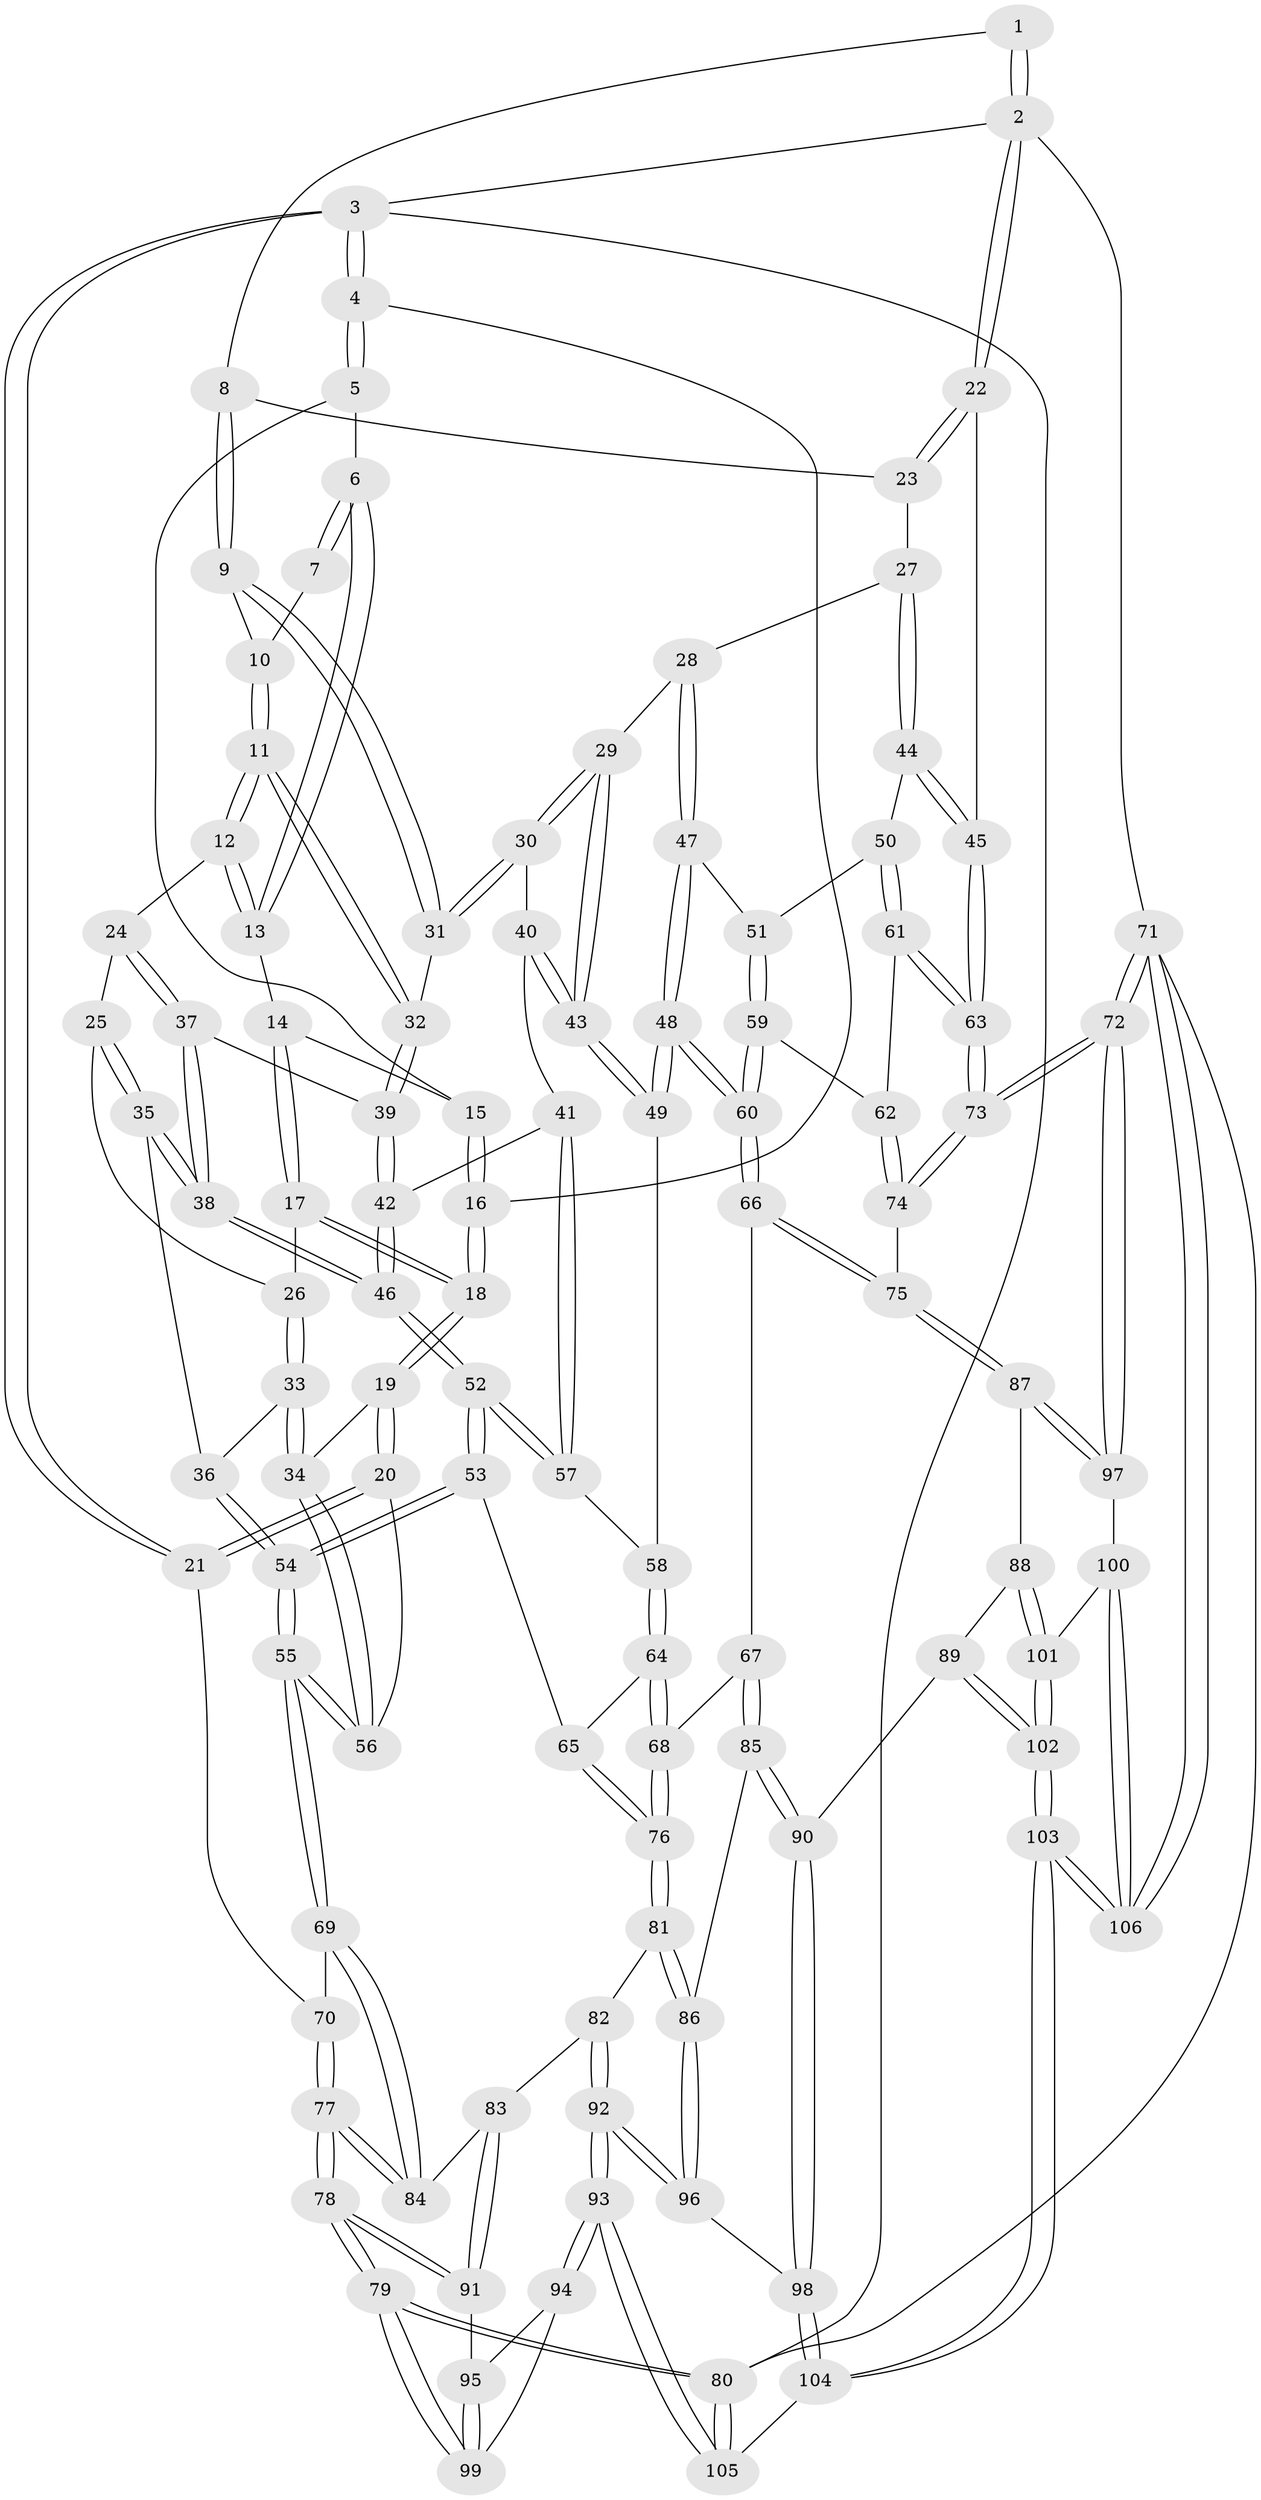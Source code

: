 // Generated by graph-tools (version 1.1) at 2025/11/02/27/25 16:11:57]
// undirected, 106 vertices, 262 edges
graph export_dot {
graph [start="1"]
  node [color=gray90,style=filled];
  1 [pos="+0.7451380715837186+0"];
  2 [pos="+1+0"];
  3 [pos="+0+0"];
  4 [pos="+0+0"];
  5 [pos="+0.2713478341239111+0"];
  6 [pos="+0.3923628127317324+0"];
  7 [pos="+0.4510799836800346+0"];
  8 [pos="+0.7443986481950174+0.06319883842291484"];
  9 [pos="+0.624453008311618+0.10481497607628465"];
  10 [pos="+0.5158592756106565+0"];
  11 [pos="+0.48095483407588613+0.17603130333169995"];
  12 [pos="+0.3740499130188272+0.12401475420780672"];
  13 [pos="+0.35744711910321814+0.07051129019672502"];
  14 [pos="+0.24234343366965705+0.10289174004169994"];
  15 [pos="+0.21873241617642347+0.08135518647519617"];
  16 [pos="+0.10205277135062364+0.06844869117574529"];
  17 [pos="+0.2252025332790097+0.14340159246869472"];
  18 [pos="+0.10642759038683136+0.16495751369502626"];
  19 [pos="+0.0807177978769651+0.2397574621404273"];
  20 [pos="+0+0.30947776670779675"];
  21 [pos="+0+0.33271083039774013"];
  22 [pos="+1+0"];
  23 [pos="+0.7894683613076564+0.09626560512699052"];
  24 [pos="+0.329308280959723+0.19327604116339278"];
  25 [pos="+0.2997156843170791+0.20225352558060172"];
  26 [pos="+0.2485780621114705+0.17821112677479553"];
  27 [pos="+0.7935773982886611+0.24283766826500164"];
  28 [pos="+0.7525638891530593+0.26187654852003106"];
  29 [pos="+0.6643519605557383+0.256184505313327"];
  30 [pos="+0.6060682532428663+0.18757879637421251"];
  31 [pos="+0.596832622461014+0.17297482758500293"];
  32 [pos="+0.4926323706568984+0.18603825730404194"];
  33 [pos="+0.14624154239847678+0.2656579295816056"];
  34 [pos="+0.1288408061547528+0.26323788185331504"];
  35 [pos="+0.24593091976947634+0.2804883376426541"];
  36 [pos="+0.21176150928032855+0.28964507809938067"];
  37 [pos="+0.34538853817819754+0.22838540720136008"];
  38 [pos="+0.34634840459685556+0.33628760594100293"];
  39 [pos="+0.46208281268288004+0.2749382860916343"];
  40 [pos="+0.5384308454214575+0.31255183186258995"];
  41 [pos="+0.5025739971921999+0.3145778118310085"];
  42 [pos="+0.4620188062916927+0.2762397459114105"];
  43 [pos="+0.6233173011867378+0.3443710052154395"];
  44 [pos="+1+0.3193267690785685"];
  45 [pos="+1+0.3105145357235028"];
  46 [pos="+0.365291853839839+0.3660848987376492"];
  47 [pos="+0.7487257668809395+0.40802658976427897"];
  48 [pos="+0.6762442963239733+0.43998856672762904"];
  49 [pos="+0.6225099617323184+0.42193152530602224"];
  50 [pos="+0.8421538663280259+0.42296810311132693"];
  51 [pos="+0.8185690252715812+0.4304756501848934"];
  52 [pos="+0.35397520323167037+0.5105625922159107"];
  53 [pos="+0.35034882312252985+0.5168841730921535"];
  54 [pos="+0.27820367877130797+0.5767337868839028"];
  55 [pos="+0.2753149420442086+0.5802117376655657"];
  56 [pos="+0.1629149608438344+0.4337129424615413"];
  57 [pos="+0.5108618404051121+0.42376199743557946"];
  58 [pos="+0.6173844417820519+0.4247400045239802"];
  59 [pos="+0.7880865170219877+0.552010753510771"];
  60 [pos="+0.7295221533930651+0.5811081552784176"];
  61 [pos="+0.8918974078132939+0.5665006832093944"];
  62 [pos="+0.8885793330842799+0.5707460210163098"];
  63 [pos="+1+0.3732806891561792"];
  64 [pos="+0.5763686812369938+0.573271186075097"];
  65 [pos="+0.5619292208346724+0.5739724228970063"];
  66 [pos="+0.7028215462857482+0.6342317938735871"];
  67 [pos="+0.6827307280071927+0.6385817304597583"];
  68 [pos="+0.6541861614949053+0.6295729928078454"];
  69 [pos="+0.26868156705582674+0.5945112177275498"];
  70 [pos="+0+0.3787768134153339"];
  71 [pos="+1+1"];
  72 [pos="+1+1"];
  73 [pos="+1+0.7235343573542883"];
  74 [pos="+0.9081138057089431+0.6846603658482059"];
  75 [pos="+0.8197306481971783+0.7457418648163262"];
  76 [pos="+0.4903822627778483+0.7241863115304336"];
  77 [pos="+0+0.632102890431402"];
  78 [pos="+0+0.669306558064049"];
  79 [pos="+0+1"];
  80 [pos="+0+1"];
  81 [pos="+0.4708639780007402+0.7432883562012045"];
  82 [pos="+0.2757869054731909+0.6400272604860059"];
  83 [pos="+0.2695653675051138+0.6328811308237321"];
  84 [pos="+0.2668135143134663+0.6067775576739449"];
  85 [pos="+0.6677323782019635+0.6706771387946553"];
  86 [pos="+0.49132309353950826+0.7724599443293632"];
  87 [pos="+0.8149900581709021+0.7899644159226095"];
  88 [pos="+0.7611226509474998+0.8343872774412396"];
  89 [pos="+0.70440990384325+0.857481571988957"];
  90 [pos="+0.6090855760239448+0.839603507599193"];
  91 [pos="+0.1904744513885789+0.7160246573285595"];
  92 [pos="+0.33665593447608366+0.9607366241634905"];
  93 [pos="+0.3084938933286738+1"];
  94 [pos="+0.24014050387032804+0.976546929496592"];
  95 [pos="+0.13915970161873978+0.7849625943166783"];
  96 [pos="+0.5344785277852381+0.8462504166952973"];
  97 [pos="+0.9283974874074907+0.8922880077524387"];
  98 [pos="+0.5533091036504199+0.8555309236790728"];
  99 [pos="+0+0.9083300294335991"];
  100 [pos="+0.8198647129665768+0.9576959695524384"];
  101 [pos="+0.7979011223087483+0.9372279023312965"];
  102 [pos="+0.7144382221119533+0.9790904785192298"];
  103 [pos="+0.6756679958204601+1"];
  104 [pos="+0.597138155030903+1"];
  105 [pos="+0.325818494509499+1"];
  106 [pos="+0.7735781092762859+1"];
  1 -- 2;
  1 -- 2;
  1 -- 8;
  2 -- 3;
  2 -- 22;
  2 -- 22;
  2 -- 71;
  3 -- 4;
  3 -- 4;
  3 -- 21;
  3 -- 21;
  3 -- 80;
  4 -- 5;
  4 -- 5;
  4 -- 16;
  5 -- 6;
  5 -- 15;
  6 -- 7;
  6 -- 7;
  6 -- 13;
  6 -- 13;
  7 -- 10;
  8 -- 9;
  8 -- 9;
  8 -- 23;
  9 -- 10;
  9 -- 31;
  9 -- 31;
  10 -- 11;
  10 -- 11;
  11 -- 12;
  11 -- 12;
  11 -- 32;
  11 -- 32;
  12 -- 13;
  12 -- 13;
  12 -- 24;
  13 -- 14;
  14 -- 15;
  14 -- 17;
  14 -- 17;
  15 -- 16;
  15 -- 16;
  16 -- 18;
  16 -- 18;
  17 -- 18;
  17 -- 18;
  17 -- 26;
  18 -- 19;
  18 -- 19;
  19 -- 20;
  19 -- 20;
  19 -- 34;
  20 -- 21;
  20 -- 21;
  20 -- 56;
  21 -- 70;
  22 -- 23;
  22 -- 23;
  22 -- 45;
  23 -- 27;
  24 -- 25;
  24 -- 37;
  24 -- 37;
  25 -- 26;
  25 -- 35;
  25 -- 35;
  26 -- 33;
  26 -- 33;
  27 -- 28;
  27 -- 44;
  27 -- 44;
  28 -- 29;
  28 -- 47;
  28 -- 47;
  29 -- 30;
  29 -- 30;
  29 -- 43;
  29 -- 43;
  30 -- 31;
  30 -- 31;
  30 -- 40;
  31 -- 32;
  32 -- 39;
  32 -- 39;
  33 -- 34;
  33 -- 34;
  33 -- 36;
  34 -- 56;
  34 -- 56;
  35 -- 36;
  35 -- 38;
  35 -- 38;
  36 -- 54;
  36 -- 54;
  37 -- 38;
  37 -- 38;
  37 -- 39;
  38 -- 46;
  38 -- 46;
  39 -- 42;
  39 -- 42;
  40 -- 41;
  40 -- 43;
  40 -- 43;
  41 -- 42;
  41 -- 57;
  41 -- 57;
  42 -- 46;
  42 -- 46;
  43 -- 49;
  43 -- 49;
  44 -- 45;
  44 -- 45;
  44 -- 50;
  45 -- 63;
  45 -- 63;
  46 -- 52;
  46 -- 52;
  47 -- 48;
  47 -- 48;
  47 -- 51;
  48 -- 49;
  48 -- 49;
  48 -- 60;
  48 -- 60;
  49 -- 58;
  50 -- 51;
  50 -- 61;
  50 -- 61;
  51 -- 59;
  51 -- 59;
  52 -- 53;
  52 -- 53;
  52 -- 57;
  52 -- 57;
  53 -- 54;
  53 -- 54;
  53 -- 65;
  54 -- 55;
  54 -- 55;
  55 -- 56;
  55 -- 56;
  55 -- 69;
  55 -- 69;
  57 -- 58;
  58 -- 64;
  58 -- 64;
  59 -- 60;
  59 -- 60;
  59 -- 62;
  60 -- 66;
  60 -- 66;
  61 -- 62;
  61 -- 63;
  61 -- 63;
  62 -- 74;
  62 -- 74;
  63 -- 73;
  63 -- 73;
  64 -- 65;
  64 -- 68;
  64 -- 68;
  65 -- 76;
  65 -- 76;
  66 -- 67;
  66 -- 75;
  66 -- 75;
  67 -- 68;
  67 -- 85;
  67 -- 85;
  68 -- 76;
  68 -- 76;
  69 -- 70;
  69 -- 84;
  69 -- 84;
  70 -- 77;
  70 -- 77;
  71 -- 72;
  71 -- 72;
  71 -- 106;
  71 -- 106;
  71 -- 80;
  72 -- 73;
  72 -- 73;
  72 -- 97;
  72 -- 97;
  73 -- 74;
  73 -- 74;
  74 -- 75;
  75 -- 87;
  75 -- 87;
  76 -- 81;
  76 -- 81;
  77 -- 78;
  77 -- 78;
  77 -- 84;
  77 -- 84;
  78 -- 79;
  78 -- 79;
  78 -- 91;
  78 -- 91;
  79 -- 80;
  79 -- 80;
  79 -- 99;
  79 -- 99;
  80 -- 105;
  80 -- 105;
  81 -- 82;
  81 -- 86;
  81 -- 86;
  82 -- 83;
  82 -- 92;
  82 -- 92;
  83 -- 84;
  83 -- 91;
  83 -- 91;
  85 -- 86;
  85 -- 90;
  85 -- 90;
  86 -- 96;
  86 -- 96;
  87 -- 88;
  87 -- 97;
  87 -- 97;
  88 -- 89;
  88 -- 101;
  88 -- 101;
  89 -- 90;
  89 -- 102;
  89 -- 102;
  90 -- 98;
  90 -- 98;
  91 -- 95;
  92 -- 93;
  92 -- 93;
  92 -- 96;
  92 -- 96;
  93 -- 94;
  93 -- 94;
  93 -- 105;
  93 -- 105;
  94 -- 95;
  94 -- 99;
  95 -- 99;
  95 -- 99;
  96 -- 98;
  97 -- 100;
  98 -- 104;
  98 -- 104;
  100 -- 101;
  100 -- 106;
  100 -- 106;
  101 -- 102;
  101 -- 102;
  102 -- 103;
  102 -- 103;
  103 -- 104;
  103 -- 104;
  103 -- 106;
  103 -- 106;
  104 -- 105;
}
